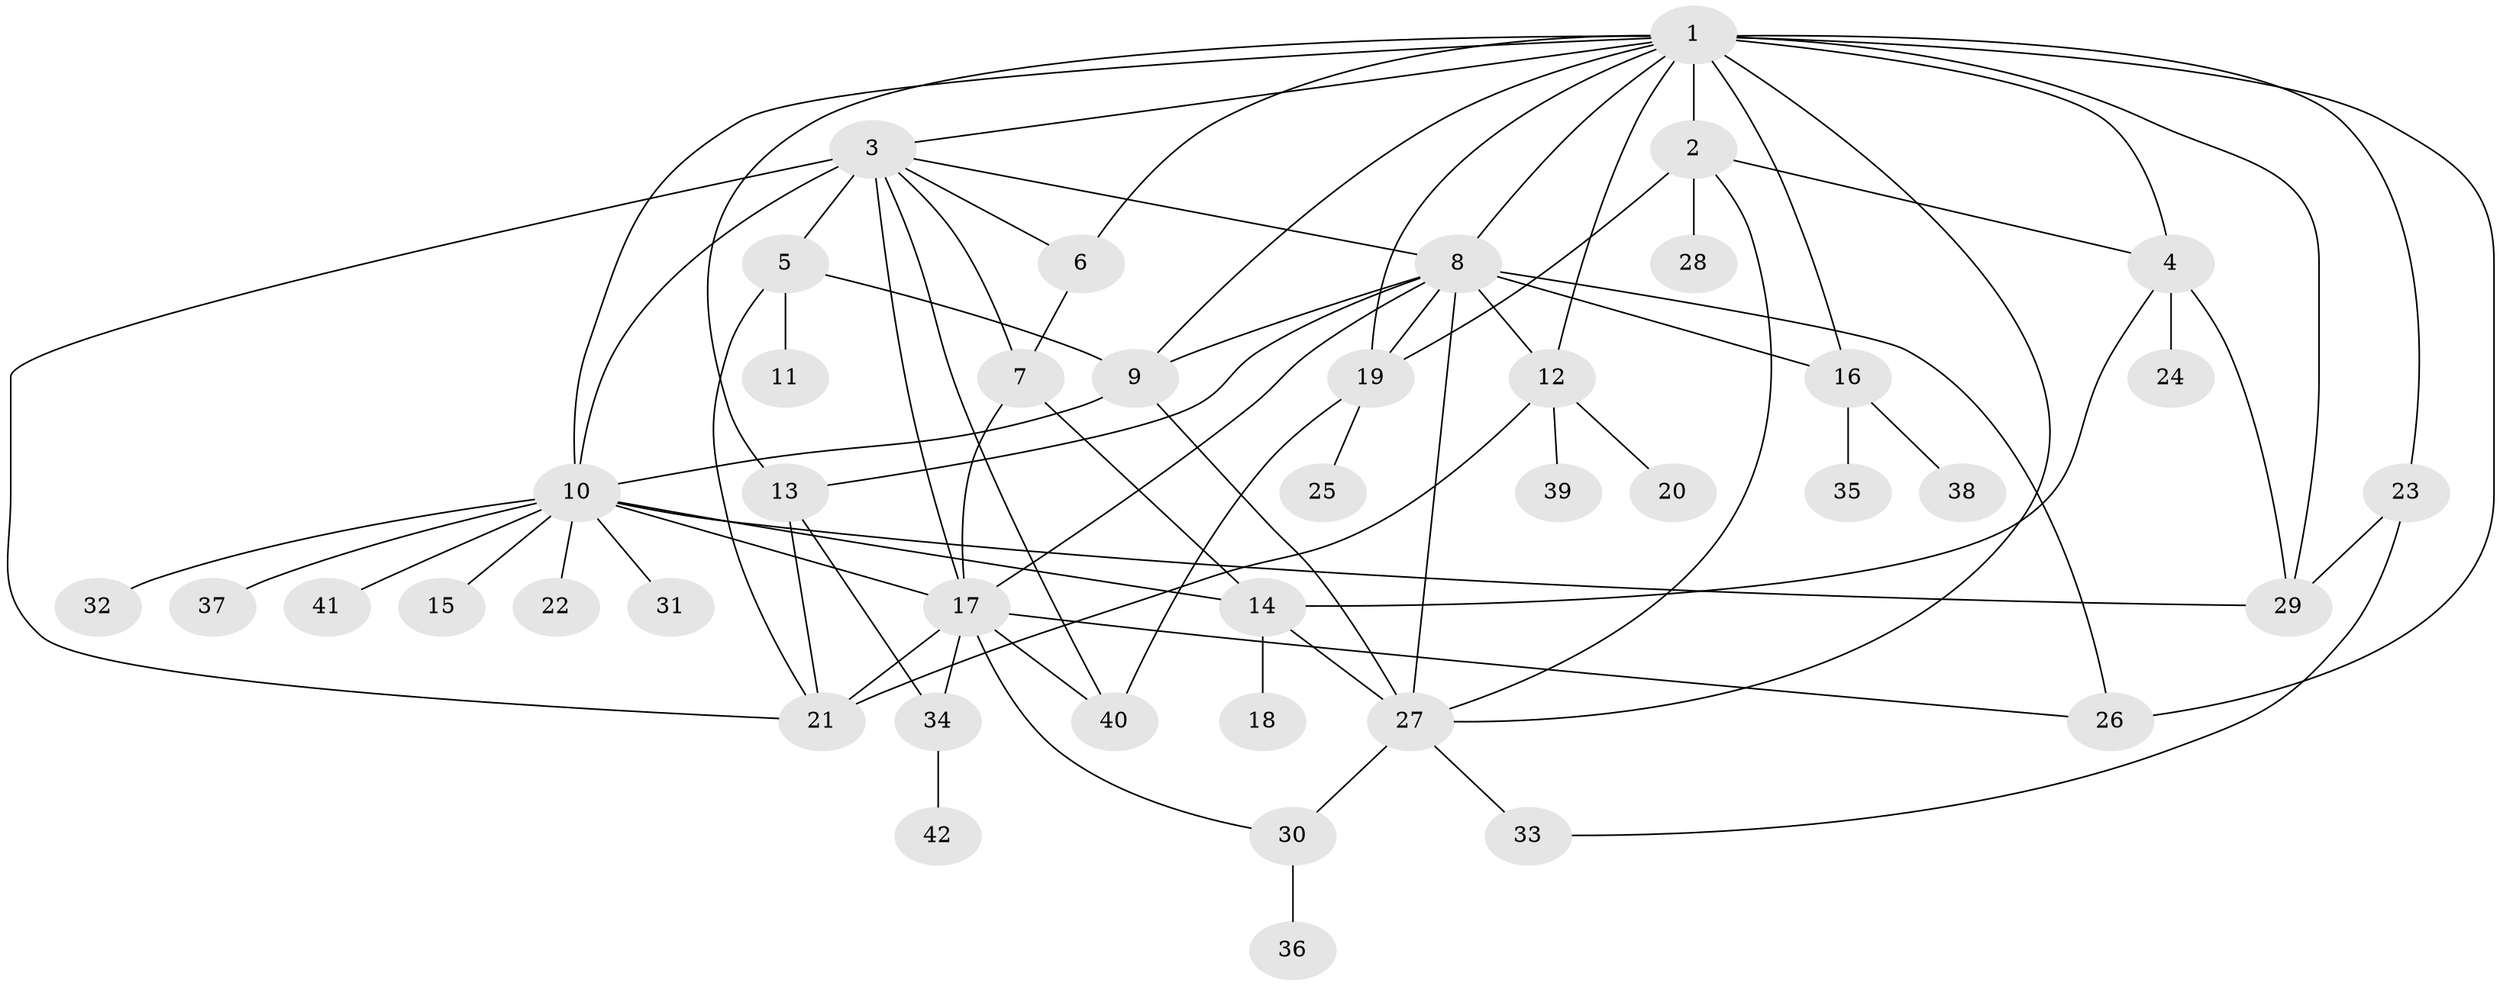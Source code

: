 // original degree distribution, {31: 0.012048192771084338, 2: 0.18072289156626506, 16: 0.024096385542168676, 6: 0.04819277108433735, 5: 0.07228915662650602, 1: 0.4939759036144578, 4: 0.04819277108433735, 17: 0.012048192771084338, 3: 0.07228915662650602, 8: 0.024096385542168676, 7: 0.012048192771084338}
// Generated by graph-tools (version 1.1) at 2025/35/03/09/25 02:35:34]
// undirected, 42 vertices, 77 edges
graph export_dot {
graph [start="1"]
  node [color=gray90,style=filled];
  1;
  2;
  3;
  4;
  5;
  6;
  7;
  8;
  9;
  10;
  11;
  12;
  13;
  14;
  15;
  16;
  17;
  18;
  19;
  20;
  21;
  22;
  23;
  24;
  25;
  26;
  27;
  28;
  29;
  30;
  31;
  32;
  33;
  34;
  35;
  36;
  37;
  38;
  39;
  40;
  41;
  42;
  1 -- 2 [weight=9.0];
  1 -- 3 [weight=1.0];
  1 -- 4 [weight=1.0];
  1 -- 6 [weight=1.0];
  1 -- 8 [weight=1.0];
  1 -- 9 [weight=1.0];
  1 -- 10 [weight=1.0];
  1 -- 12 [weight=1.0];
  1 -- 13 [weight=1.0];
  1 -- 16 [weight=1.0];
  1 -- 19 [weight=1.0];
  1 -- 23 [weight=1.0];
  1 -- 26 [weight=1.0];
  1 -- 27 [weight=1.0];
  1 -- 29 [weight=2.0];
  2 -- 4 [weight=1.0];
  2 -- 19 [weight=1.0];
  2 -- 27 [weight=1.0];
  2 -- 28 [weight=1.0];
  3 -- 5 [weight=1.0];
  3 -- 6 [weight=1.0];
  3 -- 7 [weight=1.0];
  3 -- 8 [weight=1.0];
  3 -- 10 [weight=1.0];
  3 -- 17 [weight=4.0];
  3 -- 21 [weight=1.0];
  3 -- 40 [weight=1.0];
  4 -- 14 [weight=1.0];
  4 -- 24 [weight=1.0];
  4 -- 29 [weight=1.0];
  5 -- 9 [weight=1.0];
  5 -- 11 [weight=1.0];
  5 -- 21 [weight=1.0];
  6 -- 7 [weight=1.0];
  7 -- 14 [weight=1.0];
  7 -- 17 [weight=1.0];
  8 -- 9 [weight=1.0];
  8 -- 12 [weight=1.0];
  8 -- 13 [weight=1.0];
  8 -- 16 [weight=6.0];
  8 -- 17 [weight=1.0];
  8 -- 19 [weight=1.0];
  8 -- 26 [weight=1.0];
  8 -- 27 [weight=1.0];
  9 -- 10 [weight=1.0];
  9 -- 27 [weight=1.0];
  10 -- 14 [weight=1.0];
  10 -- 15 [weight=1.0];
  10 -- 17 [weight=1.0];
  10 -- 22 [weight=1.0];
  10 -- 29 [weight=2.0];
  10 -- 31 [weight=1.0];
  10 -- 32 [weight=1.0];
  10 -- 37 [weight=1.0];
  10 -- 41 [weight=1.0];
  12 -- 20 [weight=1.0];
  12 -- 21 [weight=2.0];
  12 -- 39 [weight=1.0];
  13 -- 21 [weight=1.0];
  13 -- 34 [weight=1.0];
  14 -- 18 [weight=1.0];
  14 -- 27 [weight=1.0];
  16 -- 35 [weight=1.0];
  16 -- 38 [weight=1.0];
  17 -- 21 [weight=1.0];
  17 -- 26 [weight=1.0];
  17 -- 30 [weight=1.0];
  17 -- 34 [weight=1.0];
  17 -- 40 [weight=1.0];
  19 -- 25 [weight=1.0];
  19 -- 40 [weight=2.0];
  23 -- 29 [weight=1.0];
  23 -- 33 [weight=1.0];
  27 -- 30 [weight=1.0];
  27 -- 33 [weight=1.0];
  30 -- 36 [weight=1.0];
  34 -- 42 [weight=1.0];
}
